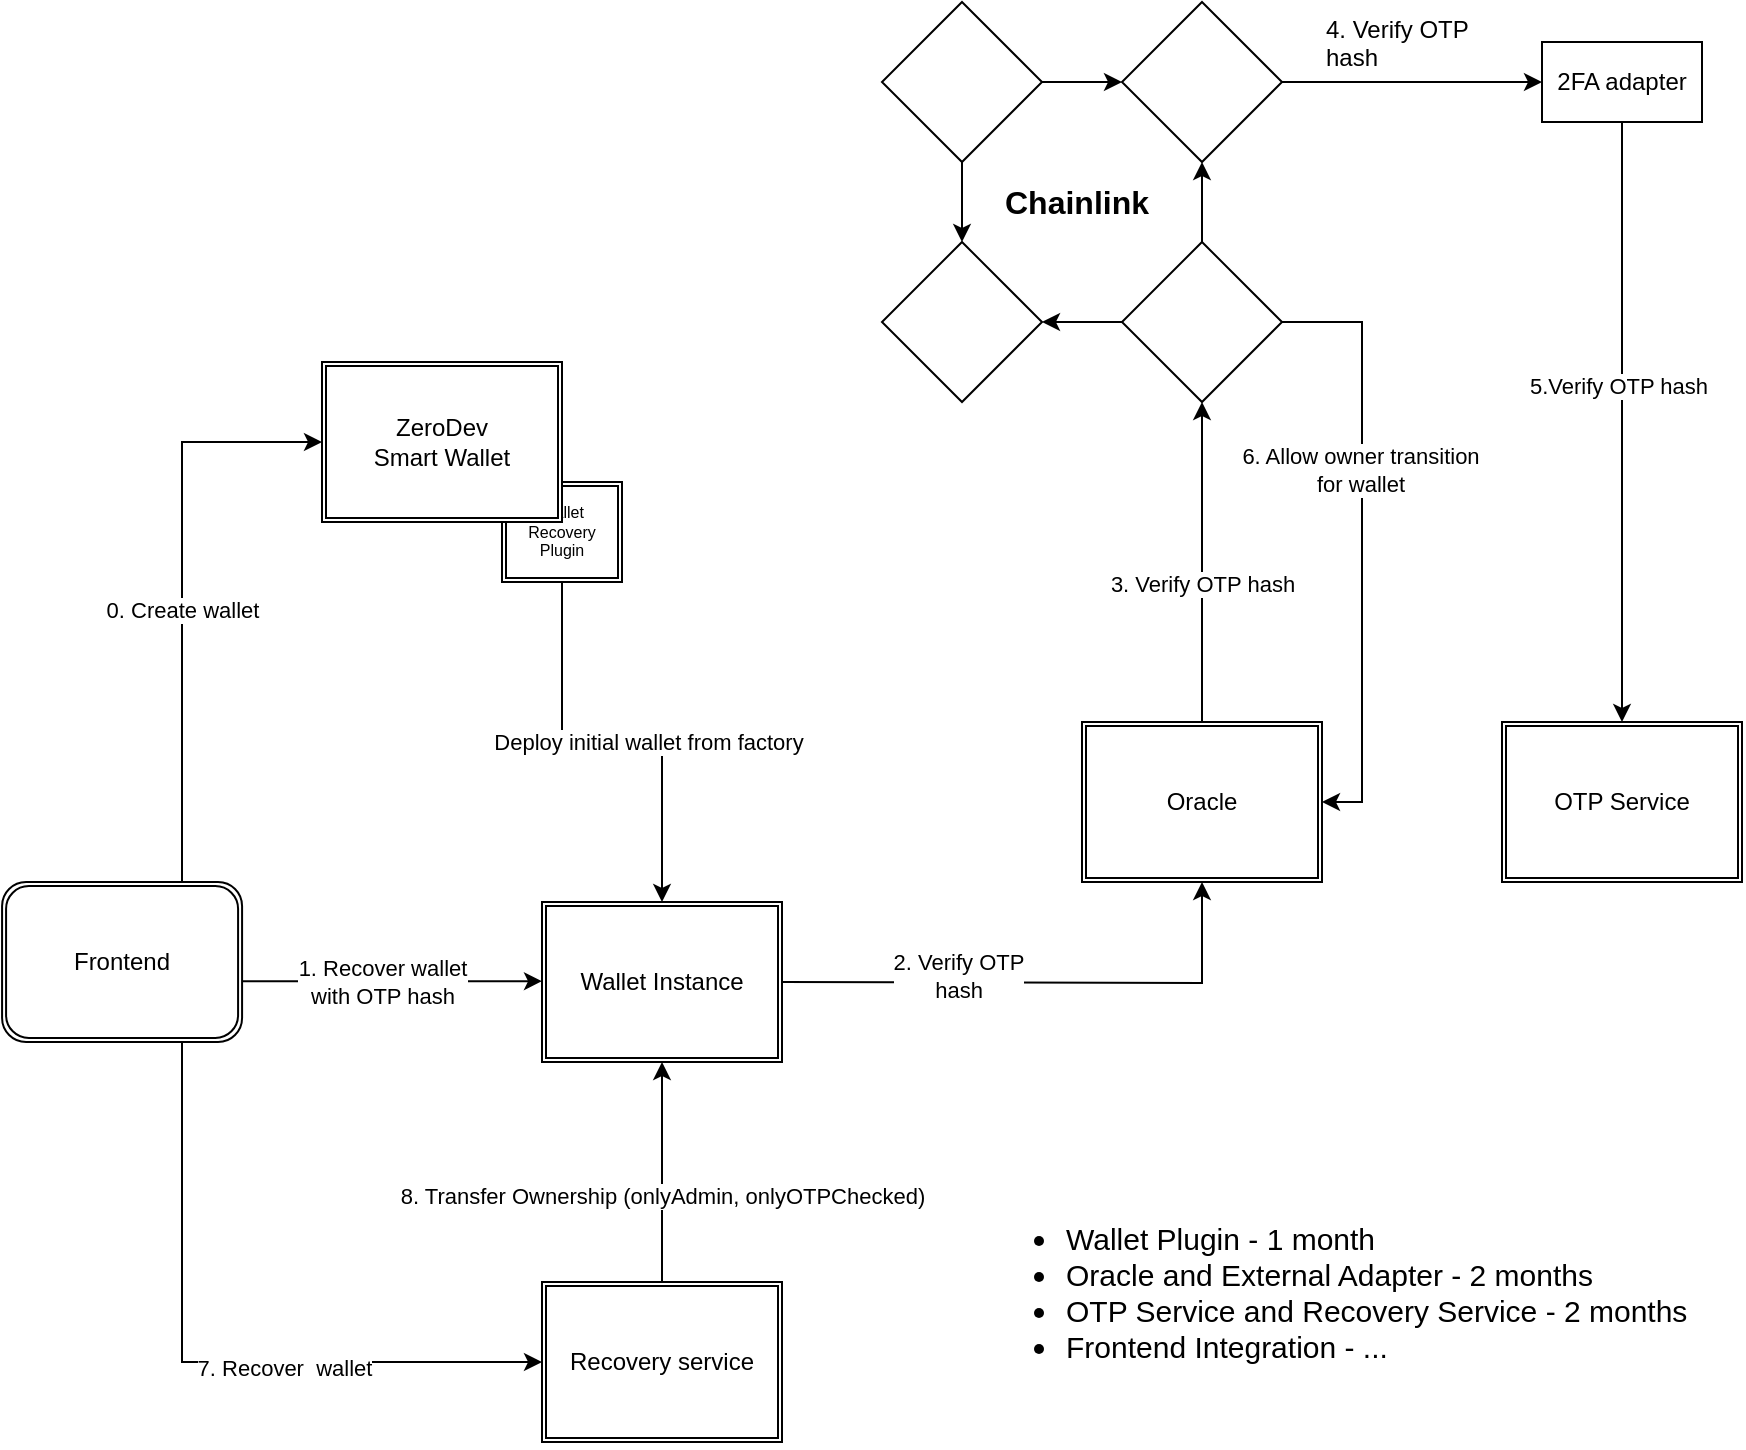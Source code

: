 <mxfile version="22.0.7" type="github">
  <diagram name="Page-1" id="DUOFCDKd72A8hqyFqvJV">
    <mxGraphModel dx="2379" dy="1044" grid="1" gridSize="10" guides="1" tooltips="1" connect="1" arrows="1" fold="1" page="1" pageScale="1" pageWidth="850" pageHeight="1100" math="0" shadow="0">
      <root>
        <mxCell id="0" />
        <mxCell id="1" parent="0" />
        <mxCell id="LAr9Yy03FMvhhjaC2IVz-84" style="edgeStyle=orthogonalEdgeStyle;rounded=0;orthogonalLoop=1;jettySize=auto;html=1;" edge="1" parent="1" source="LAr9Yy03FMvhhjaC2IVz-2" target="LAr9Yy03FMvhhjaC2IVz-73">
          <mxGeometry relative="1" as="geometry" />
        </mxCell>
        <mxCell id="LAr9Yy03FMvhhjaC2IVz-86" value="5.Verify OTP hash" style="edgeLabel;html=1;align=center;verticalAlign=middle;resizable=0;points=[];" vertex="1" connectable="0" parent="LAr9Yy03FMvhhjaC2IVz-84">
          <mxGeometry x="-0.123" y="-2" relative="1" as="geometry">
            <mxPoint as="offset" />
          </mxGeometry>
        </mxCell>
        <mxCell id="LAr9Yy03FMvhhjaC2IVz-2" value="2FA adapter" style="rounded=0;whiteSpace=wrap;html=1;" vertex="1" parent="1">
          <mxGeometry x="730" y="60" width="80" height="40" as="geometry" />
        </mxCell>
        <mxCell id="LAr9Yy03FMvhhjaC2IVz-60" value="" style="group" vertex="1" connectable="0" parent="1">
          <mxGeometry x="400" y="40" width="200" height="200" as="geometry" />
        </mxCell>
        <mxCell id="LAr9Yy03FMvhhjaC2IVz-61" style="edgeStyle=orthogonalEdgeStyle;rounded=0;orthogonalLoop=1;jettySize=auto;html=1;" edge="1" parent="LAr9Yy03FMvhhjaC2IVz-60" source="LAr9Yy03FMvhhjaC2IVz-5">
          <mxGeometry relative="1" as="geometry">
            <mxPoint x="40" y="120" as="targetPoint" />
          </mxGeometry>
        </mxCell>
        <mxCell id="LAr9Yy03FMvhhjaC2IVz-62" style="edgeStyle=orthogonalEdgeStyle;rounded=0;orthogonalLoop=1;jettySize=auto;html=1;" edge="1" parent="LAr9Yy03FMvhhjaC2IVz-60" source="LAr9Yy03FMvhhjaC2IVz-5" target="LAr9Yy03FMvhhjaC2IVz-6">
          <mxGeometry relative="1" as="geometry" />
        </mxCell>
        <mxCell id="LAr9Yy03FMvhhjaC2IVz-5" value="" style="rhombus;whiteSpace=wrap;html=1;" vertex="1" parent="LAr9Yy03FMvhhjaC2IVz-60">
          <mxGeometry width="80" height="80" as="geometry" />
        </mxCell>
        <mxCell id="LAr9Yy03FMvhhjaC2IVz-6" value="" style="rhombus;whiteSpace=wrap;html=1;" vertex="1" parent="LAr9Yy03FMvhhjaC2IVz-60">
          <mxGeometry x="120" width="80" height="80" as="geometry" />
        </mxCell>
        <mxCell id="LAr9Yy03FMvhhjaC2IVz-58" value="" style="rhombus;whiteSpace=wrap;html=1;" vertex="1" parent="LAr9Yy03FMvhhjaC2IVz-60">
          <mxGeometry y="120" width="80" height="80" as="geometry" />
        </mxCell>
        <mxCell id="LAr9Yy03FMvhhjaC2IVz-63" style="edgeStyle=orthogonalEdgeStyle;rounded=0;orthogonalLoop=1;jettySize=auto;html=1;entryX=0.5;entryY=1;entryDx=0;entryDy=0;" edge="1" parent="LAr9Yy03FMvhhjaC2IVz-60" source="LAr9Yy03FMvhhjaC2IVz-59" target="LAr9Yy03FMvhhjaC2IVz-6">
          <mxGeometry relative="1" as="geometry">
            <mxPoint x="160" y="90" as="targetPoint" />
          </mxGeometry>
        </mxCell>
        <mxCell id="LAr9Yy03FMvhhjaC2IVz-64" style="edgeStyle=orthogonalEdgeStyle;rounded=0;orthogonalLoop=1;jettySize=auto;html=1;entryX=1;entryY=0.5;entryDx=0;entryDy=0;" edge="1" parent="LAr9Yy03FMvhhjaC2IVz-60" source="LAr9Yy03FMvhhjaC2IVz-59" target="LAr9Yy03FMvhhjaC2IVz-58">
          <mxGeometry relative="1" as="geometry" />
        </mxCell>
        <mxCell id="LAr9Yy03FMvhhjaC2IVz-59" value="" style="rhombus;whiteSpace=wrap;html=1;" vertex="1" parent="LAr9Yy03FMvhhjaC2IVz-60">
          <mxGeometry x="120" y="120" width="80" height="80" as="geometry" />
        </mxCell>
        <mxCell id="LAr9Yy03FMvhhjaC2IVz-65" value="Chainlink" style="text;strokeColor=none;fillColor=none;html=1;fontSize=16;fontStyle=1;verticalAlign=middle;align=center;" vertex="1" parent="LAr9Yy03FMvhhjaC2IVz-60">
          <mxGeometry x="50" y="80" width="94" height="40" as="geometry" />
        </mxCell>
        <mxCell id="LAr9Yy03FMvhhjaC2IVz-68" style="edgeStyle=orthogonalEdgeStyle;rounded=0;orthogonalLoop=1;jettySize=auto;html=1;entryX=0;entryY=0.5;entryDx=0;entryDy=0;" edge="1" parent="1" source="LAr9Yy03FMvhhjaC2IVz-6" target="LAr9Yy03FMvhhjaC2IVz-2">
          <mxGeometry relative="1" as="geometry" />
        </mxCell>
        <mxCell id="LAr9Yy03FMvhhjaC2IVz-69" value="4. Verify OTP hash" style="text;whiteSpace=wrap;html=1;" vertex="1" parent="1">
          <mxGeometry x="620" y="40" width="90" height="30" as="geometry" />
        </mxCell>
        <mxCell id="LAr9Yy03FMvhhjaC2IVz-71" style="edgeStyle=orthogonalEdgeStyle;rounded=0;orthogonalLoop=1;jettySize=auto;html=1;entryX=0.5;entryY=1;entryDx=0;entryDy=0;" edge="1" parent="1" source="LAr9Yy03FMvhhjaC2IVz-70" target="LAr9Yy03FMvhhjaC2IVz-59">
          <mxGeometry relative="1" as="geometry" />
        </mxCell>
        <mxCell id="LAr9Yy03FMvhhjaC2IVz-72" value="3. Verify OTP hash" style="edgeLabel;html=1;align=center;verticalAlign=middle;resizable=0;points=[];" vertex="1" connectable="0" parent="LAr9Yy03FMvhhjaC2IVz-71">
          <mxGeometry x="-0.139" relative="1" as="geometry">
            <mxPoint as="offset" />
          </mxGeometry>
        </mxCell>
        <mxCell id="LAr9Yy03FMvhhjaC2IVz-70" value="&lt;div&gt;Oracle&lt;/div&gt;" style="shape=ext;double=1;rounded=0;whiteSpace=wrap;html=1;" vertex="1" parent="1">
          <mxGeometry x="500" y="400" width="120" height="80" as="geometry" />
        </mxCell>
        <mxCell id="LAr9Yy03FMvhhjaC2IVz-73" value="&lt;div&gt;OTP Service&lt;br&gt;&lt;/div&gt;" style="shape=ext;double=1;rounded=0;whiteSpace=wrap;html=1;" vertex="1" parent="1">
          <mxGeometry x="710" y="400" width="120" height="80" as="geometry" />
        </mxCell>
        <mxCell id="LAr9Yy03FMvhhjaC2IVz-95" style="edgeStyle=orthogonalEdgeStyle;rounded=0;orthogonalLoop=1;jettySize=auto;html=1;entryX=0;entryY=0.5;entryDx=0;entryDy=0;" edge="1" parent="1" target="LAr9Yy03FMvhhjaC2IVz-74">
          <mxGeometry relative="1" as="geometry">
            <mxPoint x="20" y="260" as="targetPoint" />
            <mxPoint x="-20.0" y="505.2" as="sourcePoint" />
            <Array as="points">
              <mxPoint x="50" y="505" />
              <mxPoint x="50" y="260" />
            </Array>
          </mxGeometry>
        </mxCell>
        <mxCell id="LAr9Yy03FMvhhjaC2IVz-96" value="0. Create wallet" style="edgeLabel;html=1;align=center;verticalAlign=middle;resizable=0;points=[];" vertex="1" connectable="0" parent="LAr9Yy03FMvhhjaC2IVz-95">
          <mxGeometry x="0.203" relative="1" as="geometry">
            <mxPoint as="offset" />
          </mxGeometry>
        </mxCell>
        <mxCell id="LAr9Yy03FMvhhjaC2IVz-99" style="edgeStyle=orthogonalEdgeStyle;rounded=0;orthogonalLoop=1;jettySize=auto;html=1;entryX=0;entryY=0.5;entryDx=0;entryDy=0;" edge="1" parent="1" source="LAr9Yy03FMvhhjaC2IVz-77" target="LAr9Yy03FMvhhjaC2IVz-87">
          <mxGeometry relative="1" as="geometry">
            <mxPoint x="20.04" y="730" as="targetPoint" />
            <Array as="points">
              <mxPoint x="50" y="720" />
            </Array>
          </mxGeometry>
        </mxCell>
        <mxCell id="LAr9Yy03FMvhhjaC2IVz-100" value="7. Recover&amp;nbsp; wallet" style="edgeLabel;html=1;align=center;verticalAlign=middle;resizable=0;points=[];" vertex="1" connectable="0" parent="LAr9Yy03FMvhhjaC2IVz-99">
          <mxGeometry x="0.242" y="-3" relative="1" as="geometry">
            <mxPoint as="offset" />
          </mxGeometry>
        </mxCell>
        <mxCell id="LAr9Yy03FMvhhjaC2IVz-77" value="Frontend" style="shape=ext;double=1;rounded=1;whiteSpace=wrap;html=1;" vertex="1" parent="1">
          <mxGeometry x="-39.96" y="480" width="120" height="80" as="geometry" />
        </mxCell>
        <mxCell id="LAr9Yy03FMvhhjaC2IVz-78" style="edgeStyle=orthogonalEdgeStyle;rounded=0;orthogonalLoop=1;jettySize=auto;html=1;entryX=0.083;entryY=0.563;entryDx=0;entryDy=0;entryPerimeter=0;" edge="1" parent="1">
          <mxGeometry relative="1" as="geometry">
            <mxPoint x="80.04" y="529.6" as="sourcePoint" />
            <mxPoint x="230.0" y="529.6" as="targetPoint" />
          </mxGeometry>
        </mxCell>
        <mxCell id="LAr9Yy03FMvhhjaC2IVz-79" value="&lt;div&gt;1. Recover wallet&lt;/div&gt;&lt;div&gt;with OTP hash&lt;br&gt;&lt;/div&gt;" style="edgeLabel;html=1;align=center;verticalAlign=middle;resizable=0;points=[];" vertex="1" connectable="0" parent="LAr9Yy03FMvhhjaC2IVz-78">
          <mxGeometry x="-0.37" y="3" relative="1" as="geometry">
            <mxPoint x="23" y="3" as="offset" />
          </mxGeometry>
        </mxCell>
        <mxCell id="LAr9Yy03FMvhhjaC2IVz-97" style="edgeStyle=orthogonalEdgeStyle;rounded=0;orthogonalLoop=1;jettySize=auto;html=1;entryX=0.5;entryY=1;entryDx=0;entryDy=0;" edge="1" parent="1" source="LAr9Yy03FMvhhjaC2IVz-87" target="LAr9Yy03FMvhhjaC2IVz-92">
          <mxGeometry relative="1" as="geometry" />
        </mxCell>
        <mxCell id="LAr9Yy03FMvhhjaC2IVz-101" value="8. Transfer Ownership (onlyAdmin, onlyOTPChecked)" style="edgeLabel;html=1;align=center;verticalAlign=middle;resizable=0;points=[];" vertex="1" connectable="0" parent="LAr9Yy03FMvhhjaC2IVz-97">
          <mxGeometry x="-0.207" relative="1" as="geometry">
            <mxPoint as="offset" />
          </mxGeometry>
        </mxCell>
        <mxCell id="LAr9Yy03FMvhhjaC2IVz-87" value="&lt;div&gt;Recovery service&lt;br&gt;&lt;/div&gt;" style="shape=ext;double=1;rounded=0;whiteSpace=wrap;html=1;" vertex="1" parent="1">
          <mxGeometry x="230" y="680" width="120" height="80" as="geometry" />
        </mxCell>
        <mxCell id="LAr9Yy03FMvhhjaC2IVz-88" style="edgeStyle=orthogonalEdgeStyle;rounded=0;orthogonalLoop=1;jettySize=auto;html=1;entryX=1;entryY=0.5;entryDx=0;entryDy=0;" edge="1" parent="1" source="LAr9Yy03FMvhhjaC2IVz-59" target="LAr9Yy03FMvhhjaC2IVz-70">
          <mxGeometry relative="1" as="geometry">
            <mxPoint x="670" y="380" as="targetPoint" />
            <Array as="points">
              <mxPoint x="640" y="200" />
              <mxPoint x="640" y="440" />
            </Array>
          </mxGeometry>
        </mxCell>
        <mxCell id="LAr9Yy03FMvhhjaC2IVz-89" value="&lt;div&gt;6. Allow owner transition&lt;/div&gt;&lt;div&gt;for wallet&lt;br&gt;&lt;/div&gt;" style="edgeLabel;html=1;align=center;verticalAlign=middle;resizable=0;points=[];" vertex="1" connectable="0" parent="LAr9Yy03FMvhhjaC2IVz-88">
          <mxGeometry x="-0.245" y="-1" relative="1" as="geometry">
            <mxPoint as="offset" />
          </mxGeometry>
        </mxCell>
        <mxCell id="LAr9Yy03FMvhhjaC2IVz-93" style="edgeStyle=orthogonalEdgeStyle;rounded=0;orthogonalLoop=1;jettySize=auto;html=1;" edge="1" parent="1" source="LAr9Yy03FMvhhjaC2IVz-75" target="LAr9Yy03FMvhhjaC2IVz-92">
          <mxGeometry relative="1" as="geometry" />
        </mxCell>
        <mxCell id="LAr9Yy03FMvhhjaC2IVz-94" value="Deploy initial wallet from factory" style="edgeLabel;html=1;align=center;verticalAlign=middle;resizable=0;points=[];" vertex="1" connectable="0" parent="LAr9Yy03FMvhhjaC2IVz-93">
          <mxGeometry x="0.166" relative="1" as="geometry">
            <mxPoint as="offset" />
          </mxGeometry>
        </mxCell>
        <mxCell id="LAr9Yy03FMvhhjaC2IVz-75" value="Wallet Recovery Plugin" style="shape=ext;double=1;rounded=0;whiteSpace=wrap;html=1;fontSize=8;" vertex="1" parent="1">
          <mxGeometry x="210" y="280" width="60" height="50" as="geometry" />
        </mxCell>
        <mxCell id="LAr9Yy03FMvhhjaC2IVz-74" value="&lt;div&gt;ZeroDev&lt;/div&gt;&lt;div&gt;Smart Wallet&lt;br&gt;&lt;/div&gt;" style="shape=ext;double=1;rounded=0;whiteSpace=wrap;html=1;" vertex="1" parent="1">
          <mxGeometry x="120" y="220" width="120" height="80" as="geometry" />
        </mxCell>
        <mxCell id="LAr9Yy03FMvhhjaC2IVz-90" style="edgeStyle=orthogonalEdgeStyle;rounded=0;orthogonalLoop=1;jettySize=auto;html=1;entryX=0.5;entryY=1;entryDx=0;entryDy=0;" edge="1" parent="1" target="LAr9Yy03FMvhhjaC2IVz-70">
          <mxGeometry relative="1" as="geometry">
            <mxPoint x="350" y="530" as="sourcePoint" />
            <mxPoint x="440" y="520" as="targetPoint" />
          </mxGeometry>
        </mxCell>
        <mxCell id="LAr9Yy03FMvhhjaC2IVz-91" value="&lt;div&gt;2. Verify OTP&lt;/div&gt;&lt;div&gt;hash&lt;br&gt;&lt;/div&gt;" style="edgeLabel;html=1;align=center;verticalAlign=middle;resizable=0;points=[];" vertex="1" connectable="0" parent="LAr9Yy03FMvhhjaC2IVz-90">
          <mxGeometry x="-0.326" y="3" relative="1" as="geometry">
            <mxPoint as="offset" />
          </mxGeometry>
        </mxCell>
        <mxCell id="LAr9Yy03FMvhhjaC2IVz-92" value="&lt;div&gt;Wallet Instance&lt;br&gt;&lt;/div&gt;" style="shape=ext;double=1;rounded=0;whiteSpace=wrap;html=1;" vertex="1" parent="1">
          <mxGeometry x="230" y="490" width="120" height="80" as="geometry" />
        </mxCell>
        <mxCell id="LAr9Yy03FMvhhjaC2IVz-102" value="&lt;br style=&quot;font-size: 15px;&quot;&gt;&lt;ul style=&quot;font-size: 15px;&quot;&gt;&lt;li style=&quot;font-size: 15px;&quot;&gt;Wallet Plugin - 1 month&lt;/li&gt;&lt;li style=&quot;font-size: 15px;&quot;&gt;Oracle and External Adapter - 2 months&lt;/li&gt;&lt;li style=&quot;font-size: 15px;&quot;&gt;OTP Service and Recovery Service - 2 months&lt;/li&gt;&lt;li style=&quot;font-size: 15px;&quot;&gt;Frontend Integration - ...&lt;br style=&quot;font-size: 15px;&quot;&gt;&lt;/li&gt;&lt;/ul&gt;" style="text;strokeColor=none;fillColor=none;html=1;whiteSpace=wrap;verticalAlign=top;overflow=hidden;fontSize=15;" vertex="1" parent="1">
          <mxGeometry x="450" y="610" width="370" height="150" as="geometry" />
        </mxCell>
      </root>
    </mxGraphModel>
  </diagram>
</mxfile>
